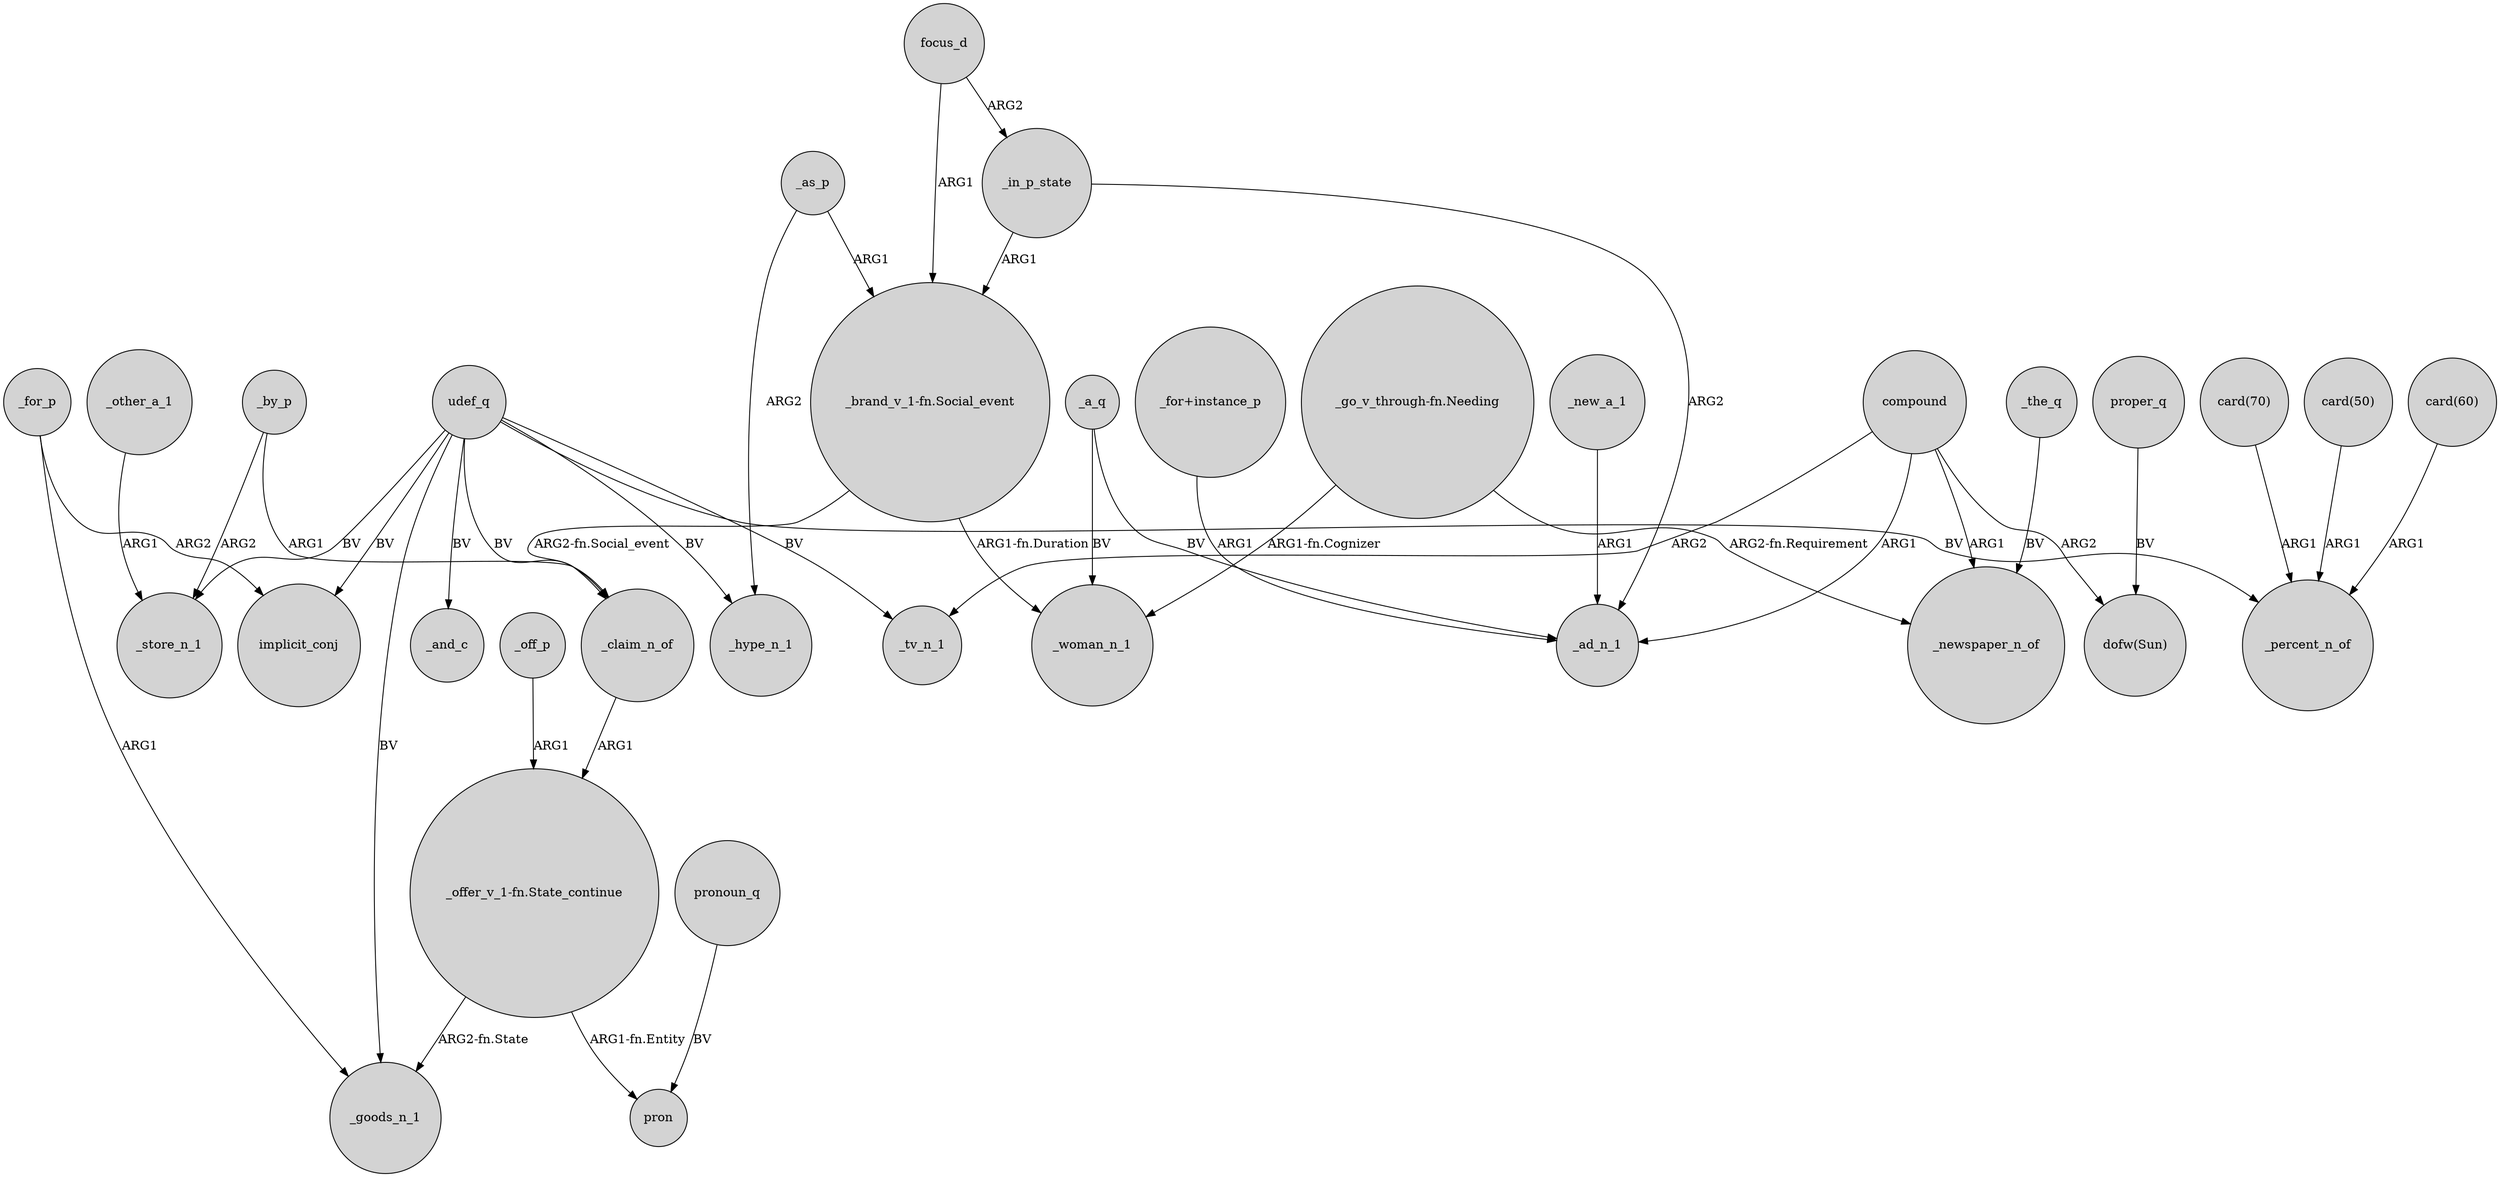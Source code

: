 digraph {
	node [shape=circle style=filled]
	_off_p -> "_offer_v_1-fn.State_continue" [label=ARG1]
	udef_q -> _hype_n_1 [label=BV]
	"card(70)" -> _percent_n_of [label=ARG1]
	focus_d -> _in_p_state [label=ARG2]
	udef_q -> _claim_n_of [label=BV]
	_in_p_state -> "_brand_v_1-fn.Social_event" [label=ARG1]
	"_brand_v_1-fn.Social_event" -> _woman_n_1 [label="ARG1-fn.Duration"]
	"_brand_v_1-fn.Social_event" -> _claim_n_of [label="ARG2-fn.Social_event"]
	_for_p -> _goods_n_1 [label=ARG1]
	_in_p_state -> _ad_n_1 [label=ARG2]
	"_offer_v_1-fn.State_continue" -> pron [label="ARG1-fn.Entity"]
	"_for+instance_p" -> _ad_n_1 [label=ARG1]
	udef_q -> _and_c [label=BV]
	_by_p -> _store_n_1 [label=ARG2]
	_a_q -> _ad_n_1 [label=BV]
	_by_p -> _claim_n_of [label=ARG1]
	_as_p -> _hype_n_1 [label=ARG2]
	pronoun_q -> pron [label=BV]
	compound -> "dofw(Sun)" [label=ARG2]
	_a_q -> _woman_n_1 [label=BV]
	udef_q -> _store_n_1 [label=BV]
	"_go_v_through-fn.Needing" -> _newspaper_n_of [label="ARG2-fn.Requirement"]
	udef_q -> _percent_n_of [label=BV]
	_new_a_1 -> _ad_n_1 [label=ARG1]
	_other_a_1 -> _store_n_1 [label=ARG1]
	_claim_n_of -> "_offer_v_1-fn.State_continue" [label=ARG1]
	"_offer_v_1-fn.State_continue" -> _goods_n_1 [label="ARG2-fn.State"]
	udef_q -> _tv_n_1 [label=BV]
	_the_q -> _newspaper_n_of [label=BV]
	proper_q -> "dofw(Sun)" [label=BV]
	udef_q -> _goods_n_1 [label=BV]
	_as_p -> "_brand_v_1-fn.Social_event" [label=ARG1]
	compound -> _newspaper_n_of [label=ARG1]
	compound -> _tv_n_1 [label=ARG2]
	"card(50)" -> _percent_n_of [label=ARG1]
	focus_d -> "_brand_v_1-fn.Social_event" [label=ARG1]
	_for_p -> implicit_conj [label=ARG2]
	"card(60)" -> _percent_n_of [label=ARG1]
	"_go_v_through-fn.Needing" -> _woman_n_1 [label="ARG1-fn.Cognizer"]
	compound -> _ad_n_1 [label=ARG1]
	udef_q -> implicit_conj [label=BV]
}
